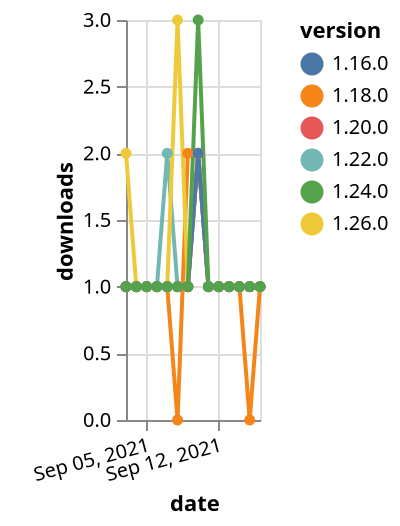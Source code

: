 {"$schema": "https://vega.github.io/schema/vega-lite/v5.json", "description": "A simple bar chart with embedded data.", "data": {"values": [{"date": "2021-09-03", "total": 209, "delta": 1, "version": "1.18.0"}, {"date": "2021-09-04", "total": 210, "delta": 1, "version": "1.18.0"}, {"date": "2021-09-05", "total": 211, "delta": 1, "version": "1.18.0"}, {"date": "2021-09-06", "total": 212, "delta": 1, "version": "1.18.0"}, {"date": "2021-09-07", "total": 213, "delta": 1, "version": "1.18.0"}, {"date": "2021-09-08", "total": 213, "delta": 0, "version": "1.18.0"}, {"date": "2021-09-09", "total": 215, "delta": 2, "version": "1.18.0"}, {"date": "2021-09-10", "total": 217, "delta": 2, "version": "1.18.0"}, {"date": "2021-09-11", "total": 218, "delta": 1, "version": "1.18.0"}, {"date": "2021-09-12", "total": 219, "delta": 1, "version": "1.18.0"}, {"date": "2021-09-13", "total": 220, "delta": 1, "version": "1.18.0"}, {"date": "2021-09-14", "total": 221, "delta": 1, "version": "1.18.0"}, {"date": "2021-09-15", "total": 221, "delta": 0, "version": "1.18.0"}, {"date": "2021-09-16", "total": 222, "delta": 1, "version": "1.18.0"}, {"date": "2021-09-03", "total": 185, "delta": 1, "version": "1.22.0"}, {"date": "2021-09-04", "total": 186, "delta": 1, "version": "1.22.0"}, {"date": "2021-09-05", "total": 187, "delta": 1, "version": "1.22.0"}, {"date": "2021-09-06", "total": 188, "delta": 1, "version": "1.22.0"}, {"date": "2021-09-07", "total": 190, "delta": 2, "version": "1.22.0"}, {"date": "2021-09-08", "total": 191, "delta": 1, "version": "1.22.0"}, {"date": "2021-09-09", "total": 192, "delta": 1, "version": "1.22.0"}, {"date": "2021-09-10", "total": 194, "delta": 2, "version": "1.22.0"}, {"date": "2021-09-11", "total": 195, "delta": 1, "version": "1.22.0"}, {"date": "2021-09-12", "total": 196, "delta": 1, "version": "1.22.0"}, {"date": "2021-09-13", "total": 197, "delta": 1, "version": "1.22.0"}, {"date": "2021-09-14", "total": 198, "delta": 1, "version": "1.22.0"}, {"date": "2021-09-15", "total": 199, "delta": 1, "version": "1.22.0"}, {"date": "2021-09-16", "total": 200, "delta": 1, "version": "1.22.0"}, {"date": "2021-09-03", "total": 122, "delta": 2, "version": "1.26.0"}, {"date": "2021-09-04", "total": 123, "delta": 1, "version": "1.26.0"}, {"date": "2021-09-05", "total": 124, "delta": 1, "version": "1.26.0"}, {"date": "2021-09-06", "total": 125, "delta": 1, "version": "1.26.0"}, {"date": "2021-09-07", "total": 126, "delta": 1, "version": "1.26.0"}, {"date": "2021-09-08", "total": 129, "delta": 3, "version": "1.26.0"}, {"date": "2021-09-09", "total": 130, "delta": 1, "version": "1.26.0"}, {"date": "2021-09-10", "total": 132, "delta": 2, "version": "1.26.0"}, {"date": "2021-09-11", "total": 133, "delta": 1, "version": "1.26.0"}, {"date": "2021-09-12", "total": 134, "delta": 1, "version": "1.26.0"}, {"date": "2021-09-13", "total": 135, "delta": 1, "version": "1.26.0"}, {"date": "2021-09-14", "total": 136, "delta": 1, "version": "1.26.0"}, {"date": "2021-09-15", "total": 137, "delta": 1, "version": "1.26.0"}, {"date": "2021-09-16", "total": 138, "delta": 1, "version": "1.26.0"}, {"date": "2021-09-03", "total": 208, "delta": 1, "version": "1.20.0"}, {"date": "2021-09-04", "total": 209, "delta": 1, "version": "1.20.0"}, {"date": "2021-09-05", "total": 210, "delta": 1, "version": "1.20.0"}, {"date": "2021-09-06", "total": 211, "delta": 1, "version": "1.20.0"}, {"date": "2021-09-07", "total": 212, "delta": 1, "version": "1.20.0"}, {"date": "2021-09-08", "total": 213, "delta": 1, "version": "1.20.0"}, {"date": "2021-09-09", "total": 214, "delta": 1, "version": "1.20.0"}, {"date": "2021-09-10", "total": 216, "delta": 2, "version": "1.20.0"}, {"date": "2021-09-11", "total": 217, "delta": 1, "version": "1.20.0"}, {"date": "2021-09-12", "total": 218, "delta": 1, "version": "1.20.0"}, {"date": "2021-09-13", "total": 219, "delta": 1, "version": "1.20.0"}, {"date": "2021-09-14", "total": 220, "delta": 1, "version": "1.20.0"}, {"date": "2021-09-15", "total": 221, "delta": 1, "version": "1.20.0"}, {"date": "2021-09-16", "total": 222, "delta": 1, "version": "1.20.0"}, {"date": "2021-09-03", "total": 310, "delta": 1, "version": "1.16.0"}, {"date": "2021-09-04", "total": 311, "delta": 1, "version": "1.16.0"}, {"date": "2021-09-05", "total": 312, "delta": 1, "version": "1.16.0"}, {"date": "2021-09-06", "total": 313, "delta": 1, "version": "1.16.0"}, {"date": "2021-09-07", "total": 314, "delta": 1, "version": "1.16.0"}, {"date": "2021-09-08", "total": 315, "delta": 1, "version": "1.16.0"}, {"date": "2021-09-09", "total": 316, "delta": 1, "version": "1.16.0"}, {"date": "2021-09-10", "total": 318, "delta": 2, "version": "1.16.0"}, {"date": "2021-09-11", "total": 319, "delta": 1, "version": "1.16.0"}, {"date": "2021-09-12", "total": 320, "delta": 1, "version": "1.16.0"}, {"date": "2021-09-13", "total": 321, "delta": 1, "version": "1.16.0"}, {"date": "2021-09-14", "total": 322, "delta": 1, "version": "1.16.0"}, {"date": "2021-09-15", "total": 323, "delta": 1, "version": "1.16.0"}, {"date": "2021-09-16", "total": 324, "delta": 1, "version": "1.16.0"}, {"date": "2021-09-03", "total": 201, "delta": 1, "version": "1.24.0"}, {"date": "2021-09-04", "total": 202, "delta": 1, "version": "1.24.0"}, {"date": "2021-09-05", "total": 203, "delta": 1, "version": "1.24.0"}, {"date": "2021-09-06", "total": 204, "delta": 1, "version": "1.24.0"}, {"date": "2021-09-07", "total": 205, "delta": 1, "version": "1.24.0"}, {"date": "2021-09-08", "total": 206, "delta": 1, "version": "1.24.0"}, {"date": "2021-09-09", "total": 207, "delta": 1, "version": "1.24.0"}, {"date": "2021-09-10", "total": 210, "delta": 3, "version": "1.24.0"}, {"date": "2021-09-11", "total": 211, "delta": 1, "version": "1.24.0"}, {"date": "2021-09-12", "total": 212, "delta": 1, "version": "1.24.0"}, {"date": "2021-09-13", "total": 213, "delta": 1, "version": "1.24.0"}, {"date": "2021-09-14", "total": 214, "delta": 1, "version": "1.24.0"}, {"date": "2021-09-15", "total": 215, "delta": 1, "version": "1.24.0"}, {"date": "2021-09-16", "total": 216, "delta": 1, "version": "1.24.0"}]}, "width": "container", "mark": {"type": "line", "point": {"filled": true}}, "encoding": {"x": {"field": "date", "type": "temporal", "timeUnit": "yearmonthdate", "title": "date", "axis": {"labelAngle": -15}}, "y": {"field": "delta", "type": "quantitative", "title": "downloads"}, "color": {"field": "version", "type": "nominal"}, "tooltip": {"field": "delta"}}}